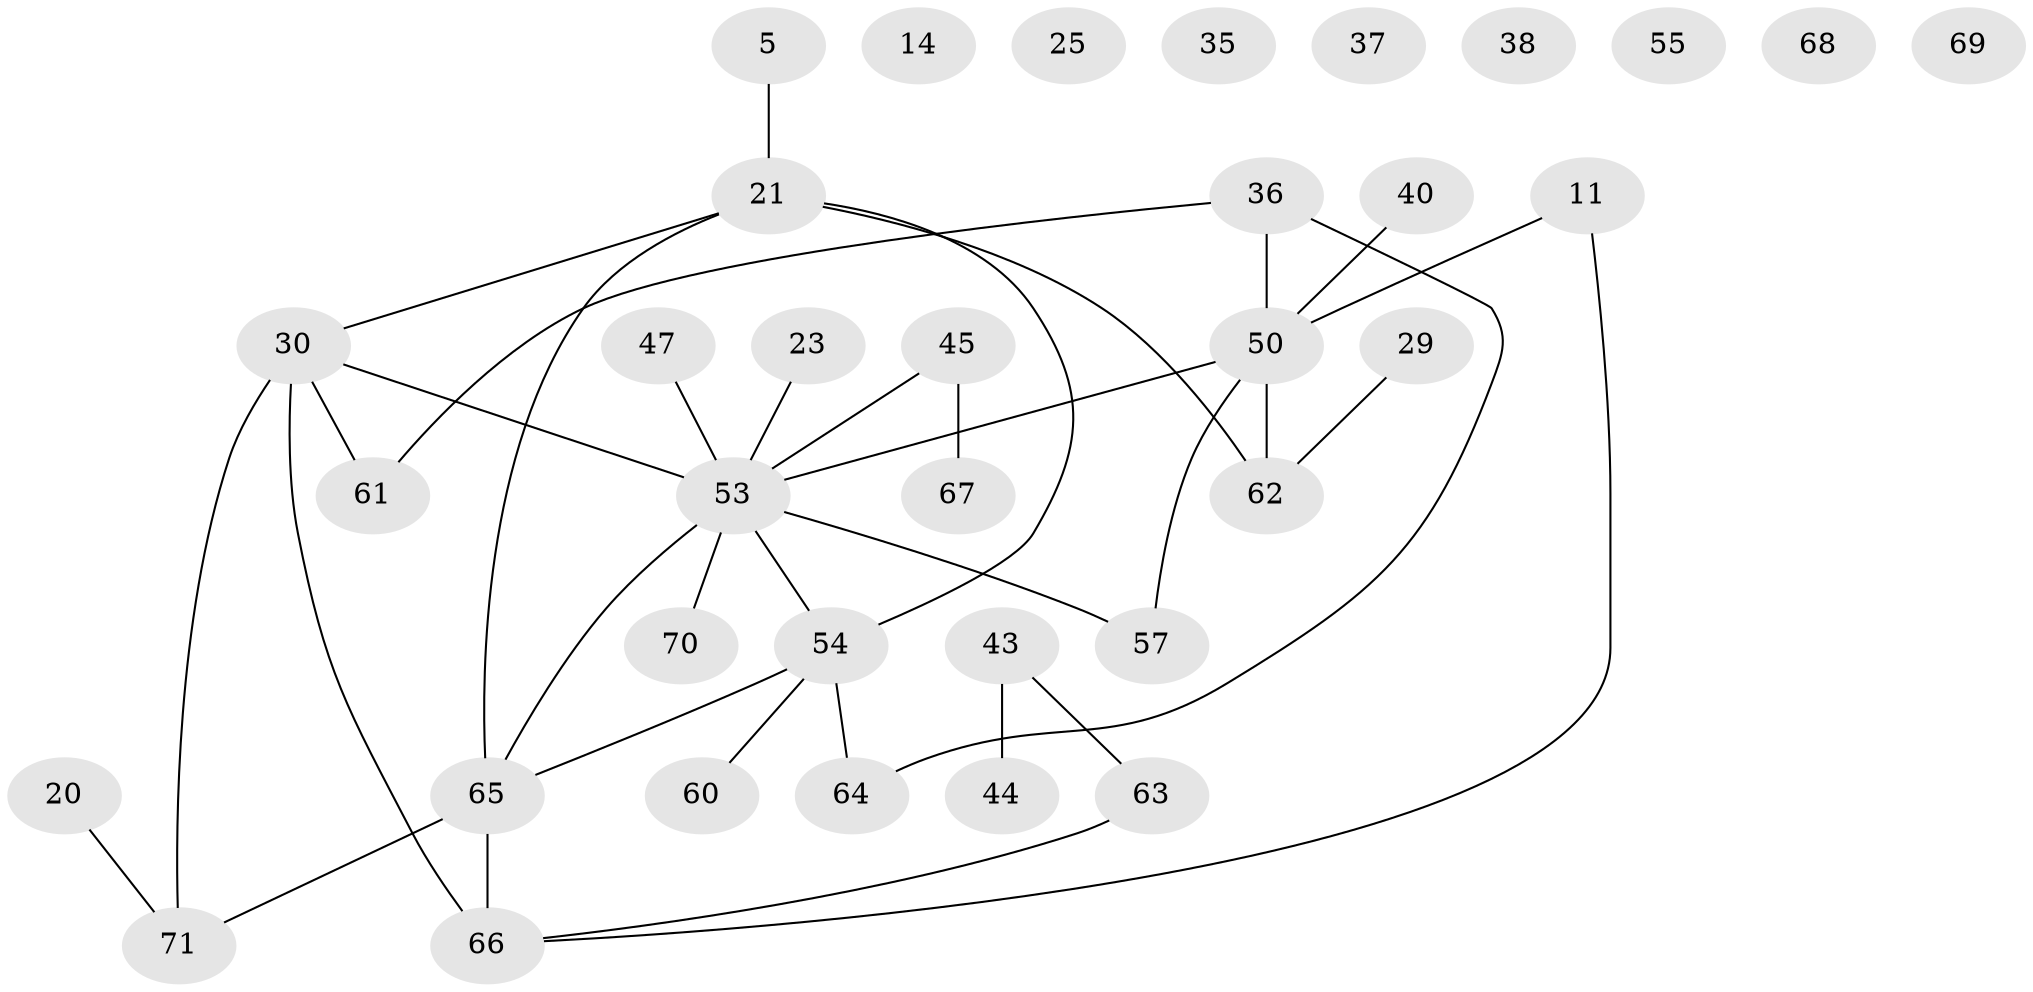 // original degree distribution, {4: 0.2112676056338028, 2: 0.22535211267605634, 5: 0.028169014084507043, 1: 0.2112676056338028, 3: 0.18309859154929578, 0: 0.11267605633802817, 6: 0.028169014084507043}
// Generated by graph-tools (version 1.1) at 2025/38/03/09/25 04:38:55]
// undirected, 35 vertices, 36 edges
graph export_dot {
graph [start="1"]
  node [color=gray90,style=filled];
  5;
  11;
  14;
  20;
  21 [super="+1"];
  23;
  25;
  29;
  30 [super="+13+12"];
  35;
  36;
  37;
  38;
  40;
  43 [super="+34"];
  44;
  45 [super="+32"];
  47;
  50 [super="+3+24+49"];
  53 [super="+41+31"];
  54 [super="+33"];
  55;
  57;
  60;
  61;
  62 [super="+4"];
  63;
  64 [super="+56+27+58"];
  65 [super="+52+51+19+59"];
  66 [super="+10+46"];
  67;
  68;
  69;
  70;
  71 [super="+6+39"];
  5 -- 21;
  11 -- 66;
  11 -- 50;
  20 -- 71;
  21 -- 30;
  21 -- 54;
  21 -- 62 [weight=2];
  21 -- 65 [weight=2];
  23 -- 53;
  29 -- 62;
  30 -- 61;
  30 -- 66 [weight=2];
  30 -- 71 [weight=2];
  30 -- 53 [weight=2];
  36 -- 61;
  36 -- 50 [weight=2];
  36 -- 64;
  40 -- 50;
  43 -- 44;
  43 -- 63;
  45 -- 67;
  45 -- 53;
  47 -- 53;
  50 -- 57;
  50 -- 62;
  50 -- 53 [weight=2];
  53 -- 54;
  53 -- 70;
  53 -- 57;
  53 -- 65 [weight=2];
  54 -- 60 [weight=2];
  54 -- 65;
  54 -- 64;
  63 -- 66;
  65 -- 66 [weight=3];
  65 -- 71 [weight=2];
}
